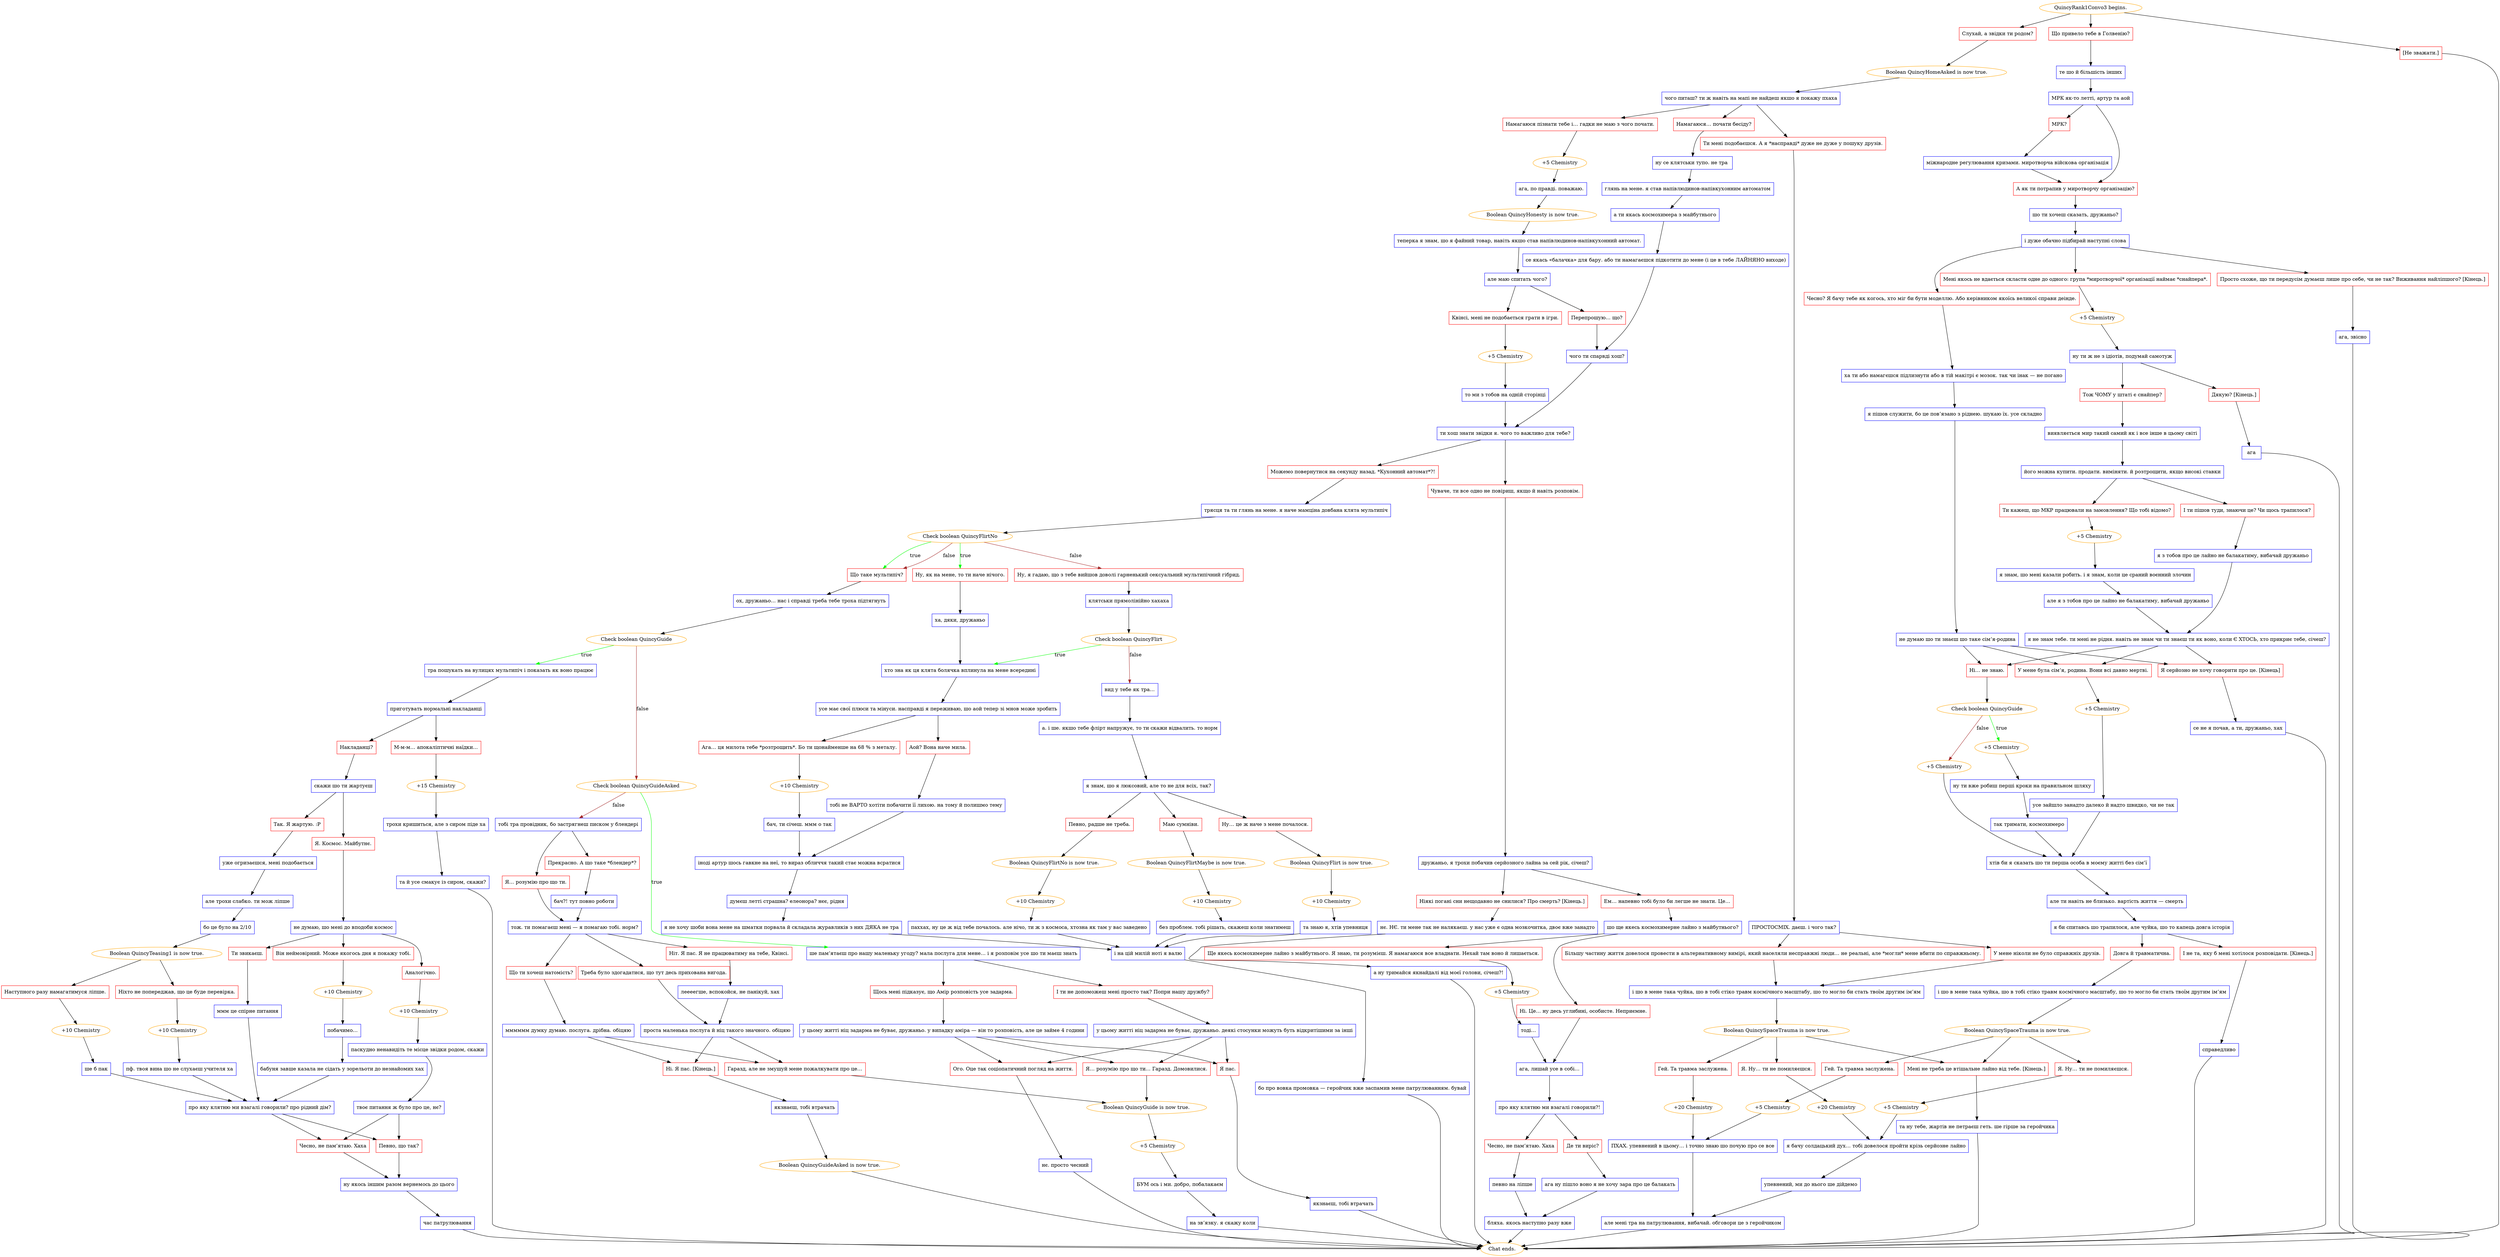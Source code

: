 digraph {
	"QuincyRank1Convo3 begins." [color=orange];
		"QuincyRank1Convo3 begins." -> j3100806810;
		"QuincyRank1Convo3 begins." -> j233406465;
		"QuincyRank1Convo3 begins." -> j2787749540;
	j3100806810 [label="Слухай, а звідки ти родом?",shape=box,color=red];
		j3100806810 -> j522250811;
	j233406465 [label="Що привело тебе в Голвенію?",shape=box,color=red];
		j233406465 -> j3330036525;
	j2787749540 [label="[Не зважати.]",shape=box,color=red];
		j2787749540 -> "Chat ends.";
	j522250811 [label="Boolean QuincyHomeAsked is now true.",color=orange];
		j522250811 -> j2609894538;
	j3330036525 [label="те шо й більшість інших",shape=box,color=blue];
		j3330036525 -> j3055475398;
	"Chat ends." [color=orange];
	j2609894538 [label="чого питаш? ти ж навіть на мапі не найдеш якшо я покажу пхаха",shape=box,color=blue];
		j2609894538 -> j948568089;
		j2609894538 -> j941711964;
		j2609894538 -> j2617054657;
	j3055475398 [label="МРК як-то летті, артур та аой",shape=box,color=blue];
		j3055475398 -> j1405348535;
		j3055475398 -> j4133313554;
	j948568089 [label="Намагаюся… почати бесіду?",shape=box,color=red];
		j948568089 -> j3010230864;
	j941711964 [label="Намагаюся пізнати тебе і… гадки не маю з чого почати.",shape=box,color=red];
		j941711964 -> j1105130171;
	j2617054657 [label="Ти мені подобаєшся. А я *насправді* дуже не дуже у пошуку друзів.",shape=box,color=red];
		j2617054657 -> j3502575314;
	j1405348535 [label="А як ти потрапив у миротворчу організацію?",shape=box,color=red];
		j1405348535 -> j3498505967;
	j4133313554 [label="МРК?",shape=box,color=red];
		j4133313554 -> j546107121;
	j3010230864 [label="ну се клятськи тупо. не тра ",shape=box,color=blue];
		j3010230864 -> j658894853;
	j1105130171 [label="+5 Chemistry",color=orange];
		j1105130171 -> j957722900;
	j3502575314 [label="ПРОСТОСМІХ. даєш. і чого так?",shape=box,color=blue];
		j3502575314 -> j1264547505;
		j3502575314 -> j2069719701;
	j3498505967 [label="шо ти хочеш сказать, дружаньо?",shape=box,color=blue];
		j3498505967 -> j862360195;
	j546107121 [label="міжнародне регулювання кризами. миротворча війскова організація",shape=box,color=blue];
		j546107121 -> j1405348535;
	j658894853 [label="глянь на мене. я став напівлюдинов-напівкухонним автоматом",shape=box,color=blue];
		j658894853 -> j3721102941;
	j957722900 [label="ага, по правді. поважаю.",shape=box,color=blue];
		j957722900 -> j1794764411;
	j1264547505 [label="У мене ніколи не було справжніх друзів.",shape=box,color=red];
		j1264547505 -> j1047327713;
	j2069719701 [label="Більшу частину життя довелося провести в альтернативному вимірі, який населяли несправжні люди… не реальні, але *могли* мене вбити по справжньому.",shape=box,color=red];
		j2069719701 -> j1047327713;
	j862360195 [label="і дуже обачно підбирай наступні слова",shape=box,color=blue];
		j862360195 -> j2520610862;
		j862360195 -> j2421516156;
		j862360195 -> j4214653363;
	j3721102941 [label="а ти якась космохимера з майбутнього",shape=box,color=blue];
		j3721102941 -> j3250948582;
	j1794764411 [label="Boolean QuincyHonesty is now true.",color=orange];
		j1794764411 -> j3987350146;
	j1047327713 [label="і шо в мене така чуйка, шо в тобі стіко травм космічного масштабу, шо то могло би стать твоїм другим ім’ям",shape=box,color=blue];
		j1047327713 -> j3679896852;
	j2520610862 [label="Чесно? Я бачу тебе як когось, хто міг би бути моделлю. Або керівником якоїсь великої справи деінде.",shape=box,color=red];
		j2520610862 -> j1318295824;
	j2421516156 [label="Мені якось не вдається скласти одне до одного: група *миротворчої* організації наймає *снайпера*.",shape=box,color=red];
		j2421516156 -> j2106658362;
	j4214653363 [label="Просто схоже, що ти передусім думаєш лише про себе, чи не так? Виживання найліпшого? [Кінець.]",shape=box,color=red];
		j4214653363 -> j1677841113;
	j3250948582 [label="се якась «балачка» для бару. або ти намагаєшся підкотити до мене (і це в тебе ЛАЙНЯНО виходе)",shape=box,color=blue];
		j3250948582 -> j2289801997;
	j3987350146 [label="теперка я знам, шо я файний товар, навіть якшо став напівлюдинов-напівкухонний автомат.",shape=box,color=blue];
		j3987350146 -> j3648528933;
	j3679896852 [label="Boolean QuincySpaceTrauma is now true.",color=orange];
		j3679896852 -> j4118320395;
		j3679896852 -> j1455690480;
		j3679896852 -> j1588602222;
	j1318295824 [label="ха ти або намагєшся підлизнути або в тій макітрі є мозок. так чи інак — не погано",shape=box,color=blue];
		j1318295824 -> j4115525638;
	j2106658362 [label="+5 Chemistry",color=orange];
		j2106658362 -> j2017453432;
	j1677841113 [label="ага, звісно",shape=box,color=blue];
		j1677841113 -> "Chat ends.";
	j2289801997 [label="чого ти спарвді хош?",shape=box,color=blue];
		j2289801997 -> j3562763203;
	j3648528933 [label="але маю спитать чого?",shape=box,color=blue];
		j3648528933 -> j815683406;
		j3648528933 -> j3037652159;
	j4118320395 [label="Я. Ну… ти не помиляєшся.",shape=box,color=red];
		j4118320395 -> j3210404851;
	j1455690480 [label="Гей. Та травма заслужена.",shape=box,color=red];
		j1455690480 -> j3202962882;
	j1588602222 [label="Мені не треба це втішальне лайно від тебе. [Кінець.]",shape=box,color=red];
		j1588602222 -> j2311747799;
	j4115525638 [label="я пішов служити, бо це пов’язано з ріднею. шукаю їх. усе складно",shape=box,color=blue];
		j4115525638 -> j2041555709;
	j2017453432 [label="ну ти ж не з ідіотів, подумай самотуж",shape=box,color=blue];
		j2017453432 -> j1321128690;
		j2017453432 -> j973377050;
	j3562763203 [label="ти хош знати звідки я. чого то важливо для тебе?",shape=box,color=blue];
		j3562763203 -> j1361435965;
		j3562763203 -> j4053100780;
	j815683406 [label="Квінсі, мені не подобається грати в ігри.",shape=box,color=red];
		j815683406 -> j3462591742;
	j3037652159 [label="Перепрошую… що?",shape=box,color=red];
		j3037652159 -> j2289801997;
	j3210404851 [label="+20 Chemistry",color=orange];
		j3210404851 -> j4037372755;
	j3202962882 [label="+20 Chemistry",color=orange];
		j3202962882 -> j1699971540;
	j2311747799 [label="та ну тебе, жартів не петраєш геть. ше гірше за геройчика",shape=box,color=blue];
		j2311747799 -> "Chat ends.";
	j2041555709 [label="не думаю шо ти знаєш шо таке сім’я-родина",shape=box,color=blue];
		j2041555709 -> j1496106379;
		j2041555709 -> j3264995760;
		j2041555709 -> j2960692524;
	j1321128690 [label="Тож ЧОМУ у штаті є снайпер?",shape=box,color=red];
		j1321128690 -> j3668091791;
	j973377050 [label="Дякую? [Кінець.]",shape=box,color=red];
		j973377050 -> j2339175225;
	j1361435965 [label="Можемо повернутися на секунду назад. *Кухонний автомат*?!",shape=box,color=red];
		j1361435965 -> j2147722064;
	j4053100780 [label="Чуваче, ти все одно не повіриш, якщо й навіть розповім.",shape=box,color=red];
		j4053100780 -> j599201703;
	j3462591742 [label="+5 Chemistry",color=orange];
		j3462591742 -> j2885465200;
	j4037372755 [label="я бачу солдацький дух… тобі довелося пройти крізь серйозне лайно",shape=box,color=blue];
		j4037372755 -> j2101505601;
	j1699971540 [label="ПХАХ. упевнений в цьому… і точно знаю шо почую про се все",shape=box,color=blue];
		j1699971540 -> j542372903;
	j1496106379 [label="Я серйозно не хочу говорити про це. [Кінець]",shape=box,color=red];
		j1496106379 -> j1242774309;
	j3264995760 [label="Ні… не знаю.",shape=box,color=red];
		j3264995760 -> j3586363487;
	j2960692524 [label="У мене була сім’я, родина. Вони всі давно мертві.",shape=box,color=red];
		j2960692524 -> j2128330107;
	j3668091791 [label="виявляється мир такий самий як і все інше в цьому світі",shape=box,color=blue];
		j3668091791 -> j3723648400;
	j2339175225 [label="ага",shape=box,color=blue];
		j2339175225 -> "Chat ends.";
	j2147722064 [label="трясця та ти глянь на мене. я наче мамціна довбана клята мультипіч",shape=box,color=blue];
		j2147722064 -> j3131963049;
	j599201703 [label="дружаньо, я трохи побачив серйозного лайна за сей рік, січеш?",shape=box,color=blue];
		j599201703 -> j175611419;
		j599201703 -> j799272798;
	j2885465200 [label="то ми з тобов на одній сторінці",shape=box,color=blue];
		j2885465200 -> j3562763203;
	j2101505601 [label="упевнений, ми до нього ше дійдемо",shape=box,color=blue];
		j2101505601 -> j542372903;
	j542372903 [label="але мені тра на патрулювання, вибачай. обговори це з геройчиком",shape=box,color=blue];
		j542372903 -> "Chat ends.";
	j1242774309 [label="се не я почав, а ти, дружаньо, хах",shape=box,color=blue];
		j1242774309 -> "Chat ends.";
	j3586363487 [label="Check boolean QuincyGuide",color=orange];
		j3586363487 -> j3620053042 [label=true,color=green];
		j3586363487 -> j1999482646 [label=false,color=brown];
	j2128330107 [label="+5 Chemistry",color=orange];
		j2128330107 -> j1993321317;
	j3723648400 [label="його можна купити. продати. виміняти. й розтрощити, якщо високі ставки",shape=box,color=blue];
		j3723648400 -> j3685346188;
		j3723648400 -> j2491299164;
	j3131963049 [label="Check boolean QuincyFlirtNo",color=orange];
		j3131963049 -> j1036898846 [label=true,color=green];
		j3131963049 -> j3225160918 [label=true,color=green];
		j3131963049 -> j2969169684 [label=false,color=brown];
		j3131963049 -> j1036898846 [label=false,color=brown];
	j175611419 [label="Ніякі погані сни нещодавно не снилися? Про смерть? [Кінець.]",shape=box,color=red];
		j175611419 -> j1851876698;
	j799272798 [label="Ем… напевно тобі було би легше не знати. Це…",shape=box,color=red];
		j799272798 -> j1349540680;
	j3620053042 [label="+5 Chemistry",color=orange];
		j3620053042 -> j2521535252;
	j1999482646 [label="+5 Chemistry",color=orange];
		j1999482646 -> j1328258905;
	j1993321317 [label="усе зайшло занадто далеко й надто швидко, чи не так",shape=box,color=blue];
		j1993321317 -> j1328258905;
	j3685346188 [label="Ти кажеш, що МКР працювали на замовлення? Що тобі відомо?",shape=box,color=red];
		j3685346188 -> j2751659020;
	j2491299164 [label="І ти пішов туди, знаючи це? Чи щось трапилося?",shape=box,color=red];
		j2491299164 -> j1877667491;
	j1036898846 [label="Що таке мультипіч?",shape=box,color=red];
		j1036898846 -> j338723401;
	j3225160918 [label="Ну, як на мене, то ти наче нічого.",shape=box,color=red];
		j3225160918 -> j2586818772;
	j2969169684 [label="Ну, я гадаю, що з тебе вийшов доволі гарненький сексуальний мультипічний гібрид.",shape=box,color=red];
		j2969169684 -> j778223184;
	j1851876698 [label="нє. НЄ. ти мене так не налякаєш. у нас уже є одна мозкочитка, двоє вже занадто",shape=box,color=blue];
		j1851876698 -> j3664746743;
	j1349540680 [label="шо ще якесь космохимерне лайно з майбутнього?",shape=box,color=blue];
		j1349540680 -> j3792098306;
		j1349540680 -> j2286480790;
	j2521535252 [label="ну ти вже робиш перші кроки на правильном шляху",shape=box,color=blue];
		j2521535252 -> j2596049786;
	j1328258905 [label="хтів би я сказать шо ти перша особа в моєму житті без сім’ї",shape=box,color=blue];
		j1328258905 -> j4229122516;
	j2751659020 [label="+5 Chemistry",color=orange];
		j2751659020 -> j2215520179;
	j1877667491 [label="я з тобов про це лайно не балакатиму, вибачай дружаньо",shape=box,color=blue];
		j1877667491 -> j2814813657;
	j338723401 [label="ох, дружаньо… нас і справді треба тебе троха підтягнуть",shape=box,color=blue];
		j338723401 -> j4014483949;
	j2586818772 [label="ха, дяки, дружаньо",shape=box,color=blue];
		j2586818772 -> j3679045900;
	j778223184 [label="клятськи прямолінійно хахаха",shape=box,color=blue];
		j778223184 -> j1762568003;
	j3664746743 [label="а ну тримайся якнайдалі від моєї голови, січеш?!",shape=box,color=blue];
		j3664746743 -> "Chat ends.";
	j3792098306 [label="Ні. Це… ну десь углибині, особисте. Неприємне.",shape=box,color=red];
		j3792098306 -> j3770738304;
	j2286480790 [label="Ще якесь космохимерне лайно з майбутнього. Я знаю, ти розумієш. Я намагаюся все владнати. Нехай там воно й лишається.",shape=box,color=red];
		j2286480790 -> j1845310239;
	j2596049786 [label="так тримати, космохимеро",shape=box,color=blue];
		j2596049786 -> j1328258905;
	j4229122516 [label="але ти навіть не близько. вартість життя — смерть",shape=box,color=blue];
		j4229122516 -> j2956682894;
	j2215520179 [label="я знам, шо мені казали робить. і я знам, коли це сраний воєнний злочин",shape=box,color=blue];
		j2215520179 -> j2650506603;
	j2814813657 [label="я не знам тебе. ти мені не рідня. навіть не знам чи ти знаєш ти як воно, коли Є ХТОСЬ, хто прикриє тебе, січеш?",shape=box,color=blue];
		j2814813657 -> j1496106379;
		j2814813657 -> j3264995760;
		j2814813657 -> j2960692524;
	j4014483949 [label="Check boolean QuincyGuide",color=orange];
		j4014483949 -> j1167341024 [label=true,color=green];
		j4014483949 -> j1031253303 [label=false,color=brown];
	j3679045900 [label="хто зна як ця клята болячка вплинула на мене всередині",shape=box,color=blue];
		j3679045900 -> j1367110965;
	j1762568003 [label="Check boolean QuincyFlirt",color=orange];
		j1762568003 -> j3679045900 [label=true,color=green];
		j1762568003 -> j3966133228 [label=false,color=brown];
	j3770738304 [label="ага, лишай усе в собі…",shape=box,color=blue];
		j3770738304 -> j2366370998;
	j1845310239 [label="+5 Chemistry",color=orange];
		j1845310239 -> j2846988310;
	j2956682894 [label="я би спитавсь шо трапилося, але чуйка, шо то капець довга історія",shape=box,color=blue];
		j2956682894 -> j829770804;
		j2956682894 -> j705661085;
	j2650506603 [label="але я з тобов про це лайно не балакатиму, вибачай дружаньо",shape=box,color=blue];
		j2650506603 -> j2814813657;
	j1167341024 [label="тра пошукать на вулицях мультипіч і показать як воно працює",shape=box,color=blue];
		j1167341024 -> j1221107858;
	j1031253303 [label="Check boolean QuincyGuideAsked",color=orange];
		j1031253303 -> j1677641967 [label=true,color=green];
		j1031253303 -> j4175044594 [label=false,color=brown];
	j1367110965 [label="усе має свої плюси та мінуси. насправді я переживаю, шо аой тепер зі мнов може зробить",shape=box,color=blue];
		j1367110965 -> j3026702517;
		j1367110965 -> j2049055020;
	j3966133228 [label="вид у тебе як тра…",shape=box,color=blue];
		j3966133228 -> j4205605069;
	j2366370998 [label="про яку клятню ми взагалі говорили?!",shape=box,color=blue];
		j2366370998 -> j2201803832;
		j2366370998 -> j3777996792;
	j2846988310 [label="тоді…",shape=box,color=blue];
		j2846988310 -> j3770738304;
	j829770804 [label="Довга й травматична.",shape=box,color=red];
		j829770804 -> j1373148936;
	j705661085 [label="І не та, яку б мені хотілося розповідати. [Кінець.]",shape=box,color=red];
		j705661085 -> j239102912;
	j1221107858 [label="приготувать нормальні накладанці",shape=box,color=blue];
		j1221107858 -> j2394370668;
		j1221107858 -> j3109673495;
	j1677641967 [label="ше пам’ятаєш про нашу маленьку угоду? мала послуга для мене… і я розповім усе шо ти маєш знать",shape=box,color=blue];
		j1677641967 -> j254941437;
		j1677641967 -> j1904605611;
	j4175044594 [label="тобі тра провідник, бо застрягнеш писком у блендері",shape=box,color=blue];
		j4175044594 -> j3046160646;
		j4175044594 -> j3967010483;
	j3026702517 [label="Аой? Вона наче мила.",shape=box,color=red];
		j3026702517 -> j2340462313;
	j2049055020 [label="Ага… ця милота тебе *розтрощить*. Бо ти щонайменше на 68 % з металу.",shape=box,color=red];
		j2049055020 -> j3249032376;
	j4205605069 [label="а. і ше. якшо тебе флірт напружує, то ти скажи відвалить. то норм",shape=box,color=blue];
		j4205605069 -> j68580955;
	j2201803832 [label="Де ти виріс?",shape=box,color=red];
		j2201803832 -> j297084955;
	j3777996792 [label="Чесно, не пам’ятаю. Хаха",shape=box,color=red];
		j3777996792 -> j2162171525;
	j1373148936 [label="і шо в мене така чуйка, шо в тобі стіко травм космічного масштабу, шо то могло би стать твоїм другим ім’ям",shape=box,color=blue];
		j1373148936 -> j2966422384;
	j239102912 [label="справедливо",shape=box,color=blue];
		j239102912 -> "Chat ends.";
	j2394370668 [label="М-м-м… апокаліптичні наїдки…",shape=box,color=red];
		j2394370668 -> j2191707968;
	j3109673495 [label="Накладанці?",shape=box,color=red];
		j3109673495 -> j923805352;
	j254941437 [label="Щось мені підказує, що Амір розповість усе задарма.",shape=box,color=red];
		j254941437 -> j63705065;
	j1904605611 [label="І ти не допоможеш мені просто так? Попри нашу дружбу?",shape=box,color=red];
		j1904605611 -> j143522210;
	j3046160646 [label="Прекрасно. А що таке *блендер*?",shape=box,color=red];
		j3046160646 -> j3649580831;
	j3967010483 [label="Я… розумію про що ти.",shape=box,color=red];
		j3967010483 -> j1618497295;
	j2340462313 [label="тобі не ВАРТО хотіти побачити її лихою. на тому й полишмо тему",shape=box,color=blue];
		j2340462313 -> j802956104;
	j3249032376 [label="+10 Chemistry",color=orange];
		j3249032376 -> j2408284493;
	j68580955 [label="я знам, шо я люксовий, але то не для всіх, так?",shape=box,color=blue];
		j68580955 -> j2412683201;
		j68580955 -> j3411833447;
		j68580955 -> j543152375;
	j297084955 [label="ага ну пішло воно я не хочу зара про це балакать",shape=box,color=blue];
		j297084955 -> j4152677103;
	j2162171525 [label="певно на ліпше",shape=box,color=blue];
		j2162171525 -> j4152677103;
	j2966422384 [label="Boolean QuincySpaceTrauma is now true.",color=orange];
		j2966422384 -> j3574310648;
		j2966422384 -> j3656841545;
		j2966422384 -> j1588602222;
	j2191707968 [label="+15 Chemistry",color=orange];
		j2191707968 -> j1234237274;
	j923805352 [label="скажи шо ти жартуєш",shape=box,color=blue];
		j923805352 -> j3791925168;
		j923805352 -> j872908107;
	j63705065 [label="у цьому житті ніц задарма не буває, дружаньо. у випадку аміра — він то розповість, але це займе 4 години",shape=box,color=blue];
		j63705065 -> j2500655336;
		j63705065 -> j1949046800;
		j63705065 -> j1471939848;
	j143522210 [label="у цьому житті ніц задарма не буває, дружаньо. деякі стосунки можуть буть відкритішими за інші",shape=box,color=blue];
		j143522210 -> j2500655336;
		j143522210 -> j1949046800;
		j143522210 -> j1471939848;
	j3649580831 [label="бач?! тут повно роботи",shape=box,color=blue];
		j3649580831 -> j1618497295;
	j1618497295 [label="тож. ти помагаєш мені — я помагаю тобі. норм?",shape=box,color=blue];
		j1618497295 -> j3929182795;
		j1618497295 -> j1373415349;
		j1618497295 -> j2397031026;
	j802956104 [label="іноді артур шось гавкне на неї, то вираз обличчя такий стає можна всратися",shape=box,color=blue];
		j802956104 -> j1106591689;
	j2408284493 [label="бач, ти січеш. ммм о так",shape=box,color=blue];
		j2408284493 -> j802956104;
	j2412683201 [label="Маю сумніви.",shape=box,color=red];
		j2412683201 -> j2825320223;
	j3411833447 [label="Ну… це ж наче з мене почалося.",shape=box,color=red];
		j3411833447 -> j436541972;
	j543152375 [label="Певно, радше не треба.",shape=box,color=red];
		j543152375 -> j297829134;
	j4152677103 [label="бляха. якось наступно разу вже",shape=box,color=blue];
		j4152677103 -> "Chat ends.";
	j3574310648 [label="Я. Ну… ти не помиляєшся.",shape=box,color=red];
		j3574310648 -> j295375807;
	j3656841545 [label="Гей. Та травма заслужена.",shape=box,color=red];
		j3656841545 -> j778408723;
	j1234237274 [label="трохи кришиться, але з сиром піде ха",shape=box,color=blue];
		j1234237274 -> j1630221742;
	j3791925168 [label="Так. Я жартую. :P",shape=box,color=red];
		j3791925168 -> j1423464158;
	j872908107 [label="Я. Космос. Майбутнє.",shape=box,color=red];
		j872908107 -> j831169618;
	j2500655336 [label="Я… розумію про що ти… Гаразд. Домовилися.",shape=box,color=red];
		j2500655336 -> j1220580978;
	j1949046800 [label="Ого. Оце так соціопатичний погляд на життя.",shape=box,color=red];
		j1949046800 -> j3188329984;
	j1471939848 [label="Я пас.",shape=box,color=red];
		j1471939848 -> j2870238258;
	j3929182795 [label="Що ти хочеш натомість?",shape=box,color=red];
		j3929182795 -> j1369125889;
	j1373415349 [label="Треба було здогадатися, що тут десь прихована вигода.",shape=box,color=red];
		j1373415349 -> j2780015333;
	j2397031026 [label="Ніт. Я пас. Я не працюватиму на тебе, Квінсі.",shape=box,color=red];
		j2397031026 -> j1758477169;
	j1106591689 [label="думєш летті страшна? елеонора? нєє, рідня",shape=box,color=blue];
		j1106591689 -> j2321868132;
	j2825320223 [label="Boolean QuincyFlirtMaybe is now true.",color=orange];
		j2825320223 -> j3258310330;
	j436541972 [label="Boolean QuincyFlirt is now true.",color=orange];
		j436541972 -> j2096339865;
	j297829134 [label="Boolean QuincyFlirtNo is now true.",color=orange];
		j297829134 -> j285347186;
	j295375807 [label="+5 Chemistry",color=orange];
		j295375807 -> j4037372755;
	j778408723 [label="+5 Chemistry",color=orange];
		j778408723 -> j1699971540;
	j1630221742 [label="та й усе смакує із сиром, скажи?",shape=box,color=blue];
		j1630221742 -> "Chat ends.";
	j1423464158 [label="уже огризаєшся, мені подобається",shape=box,color=blue];
		j1423464158 -> j3526084515;
	j831169618 [label="не думаю, шо мені до вподоби космос",shape=box,color=blue];
		j831169618 -> j664042875;
		j831169618 -> j3490952740;
		j831169618 -> j2545063216;
	j1220580978 [label="Boolean QuincyGuide is now true.",color=orange];
		j1220580978 -> j1835860882;
	j3188329984 [label="нє. просто чесний",shape=box,color=blue];
		j3188329984 -> "Chat ends.";
	j2870238258 [label="якзнаєш, тобі втрачать",shape=box,color=blue];
		j2870238258 -> "Chat ends.";
	j1369125889 [label="мммммм думку думаю. послуга. дрібна. обіцяю",shape=box,color=blue];
		j1369125889 -> j1517353633;
		j1369125889 -> j2254245605;
	j2780015333 [label="проста маленька послуга й ніц такого значного. обіцяю",shape=box,color=blue];
		j2780015333 -> j1517353633;
		j2780015333 -> j2254245605;
	j1758477169 [label="леееегше, вспокойся, не панікуй, хах",shape=box,color=blue];
		j1758477169 -> j2780015333;
	j2321868132 [label="я не хочу шоби вона мене на шматки порвала й складала журавликів з них ДЯКА не тра",shape=box,color=blue];
		j2321868132 -> j159646994;
	j3258310330 [label="+10 Chemistry",color=orange];
		j3258310330 -> j38200559;
	j2096339865 [label="+10 Chemistry",color=orange];
		j2096339865 -> j3047914092;
	j285347186 [label="+10 Chemistry",color=orange];
		j285347186 -> j2271977913;
	j3526084515 [label="але трохи слабко. ти мож ліпше",shape=box,color=blue];
		j3526084515 -> j1330143051;
	j664042875 [label="Аналогічно.",shape=box,color=red];
		j664042875 -> j2798531112;
	j3490952740 [label="Ти звикаєш.",shape=box,color=red];
		j3490952740 -> j3478203234;
	j2545063216 [label="Він неймовірний. Може якогось дня я покажу тобі.",shape=box,color=red];
		j2545063216 -> j1073248165;
	j1835860882 [label="+5 Chemistry",color=orange];
		j1835860882 -> j4291481477;
	j1517353633 [label="Гаразд, але не змушуй мене пожалкувати про це…",shape=box,color=red];
		j1517353633 -> j1220580978;
	j2254245605 [label="Ні. Я пас. [Кінець.]",shape=box,color=red];
		j2254245605 -> j1395744279;
	j159646994 [label="і на цій милій ноті я валю",shape=box,color=blue];
		j159646994 -> j3039409832;
	j38200559 [label="без проблем. тобі рішать, скажеш коли знатимеш",shape=box,color=blue];
		j38200559 -> j159646994;
	j3047914092 [label="та знаю я, хтів упевниця",shape=box,color=blue];
		j3047914092 -> j159646994;
	j2271977913 [label="паххах, ну це ж від тебе почалось. але нічо, ти ж з космоса, хтозна як там у вас заведено",shape=box,color=blue];
		j2271977913 -> j159646994;
	j1330143051 [label="бо це було на 2/10",shape=box,color=blue];
		j1330143051 -> j3740468514;
	j2798531112 [label="+10 Chemistry",color=orange];
		j2798531112 -> j1863412586;
	j3478203234 [label="ммм це спірне питання",shape=box,color=blue];
		j3478203234 -> j4241848943;
	j1073248165 [label="+10 Chemistry",color=orange];
		j1073248165 -> j1097764186;
	j4291481477 [label="БУМ ось і ми. добро, побалакаєм",shape=box,color=blue];
		j4291481477 -> j4187522913;
	j1395744279 [label="якзнаєш, тобі втрачать",shape=box,color=blue];
		j1395744279 -> j4247241603;
	j3039409832 [label="бо про вовка промовка — геройчик вже заспамив мене патрулюванням. бувай",shape=box,color=blue];
		j3039409832 -> "Chat ends.";
	j3740468514 [label="Boolean QuincyTeasing1 is now true.",color=orange];
		j3740468514 -> j3303433876;
		j3740468514 -> j3964354954;
	j1863412586 [label="паскудно ненавидіть те місце звідки родом, скажи",shape=box,color=blue];
		j1863412586 -> j1541100301;
	j4241848943 [label="про яку клятню ми взагалі говорили? про рідний дім?",shape=box,color=blue];
		j4241848943 -> j1700294032;
		j4241848943 -> j3929990650;
	j1097764186 [label="побачимо…",shape=box,color=blue];
		j1097764186 -> j484692974;
	j4187522913 [label="на зв’язку. я скажу коли",shape=box,color=blue];
		j4187522913 -> "Chat ends.";
	j4247241603 [label="Boolean QuincyGuideAsked is now true.",color=orange];
		j4247241603 -> "Chat ends.";
	j3303433876 [label="Наступного разу намагатимуся ліпше.",shape=box,color=red];
		j3303433876 -> j2411741317;
	j3964354954 [label="Ніхто не попереджав, що це буде перевірка.",shape=box,color=red];
		j3964354954 -> j2177210176;
	j1541100301 [label="твоє питання ж було про це, нє?",shape=box,color=blue];
		j1541100301 -> j1700294032;
		j1541100301 -> j3929990650;
	j1700294032 [label="Певно, що так?",shape=box,color=red];
		j1700294032 -> j2554658610;
	j3929990650 [label="Чесно, не пам’ятаю. Хаха",shape=box,color=red];
		j3929990650 -> j2554658610;
	j484692974 [label="бабуня завше казала не сідать у зорельоти до незнайомих хах",shape=box,color=blue];
		j484692974 -> j4241848943;
	j2411741317 [label="+10 Chemistry",color=orange];
		j2411741317 -> j3903715680;
	j2177210176 [label="+10 Chemistry",color=orange];
		j2177210176 -> j53978915;
	j2554658610 [label="ну якось іншим разом вернемось до цього",shape=box,color=blue];
		j2554658610 -> j1495144680;
	j3903715680 [label="ше б пак",shape=box,color=blue];
		j3903715680 -> j4241848943;
	j53978915 [label="пф. твоя вина шо не слухаєш учителя ха",shape=box,color=blue];
		j53978915 -> j4241848943;
	j1495144680 [label="час патрулювання",shape=box,color=blue];
		j1495144680 -> "Chat ends.";
}